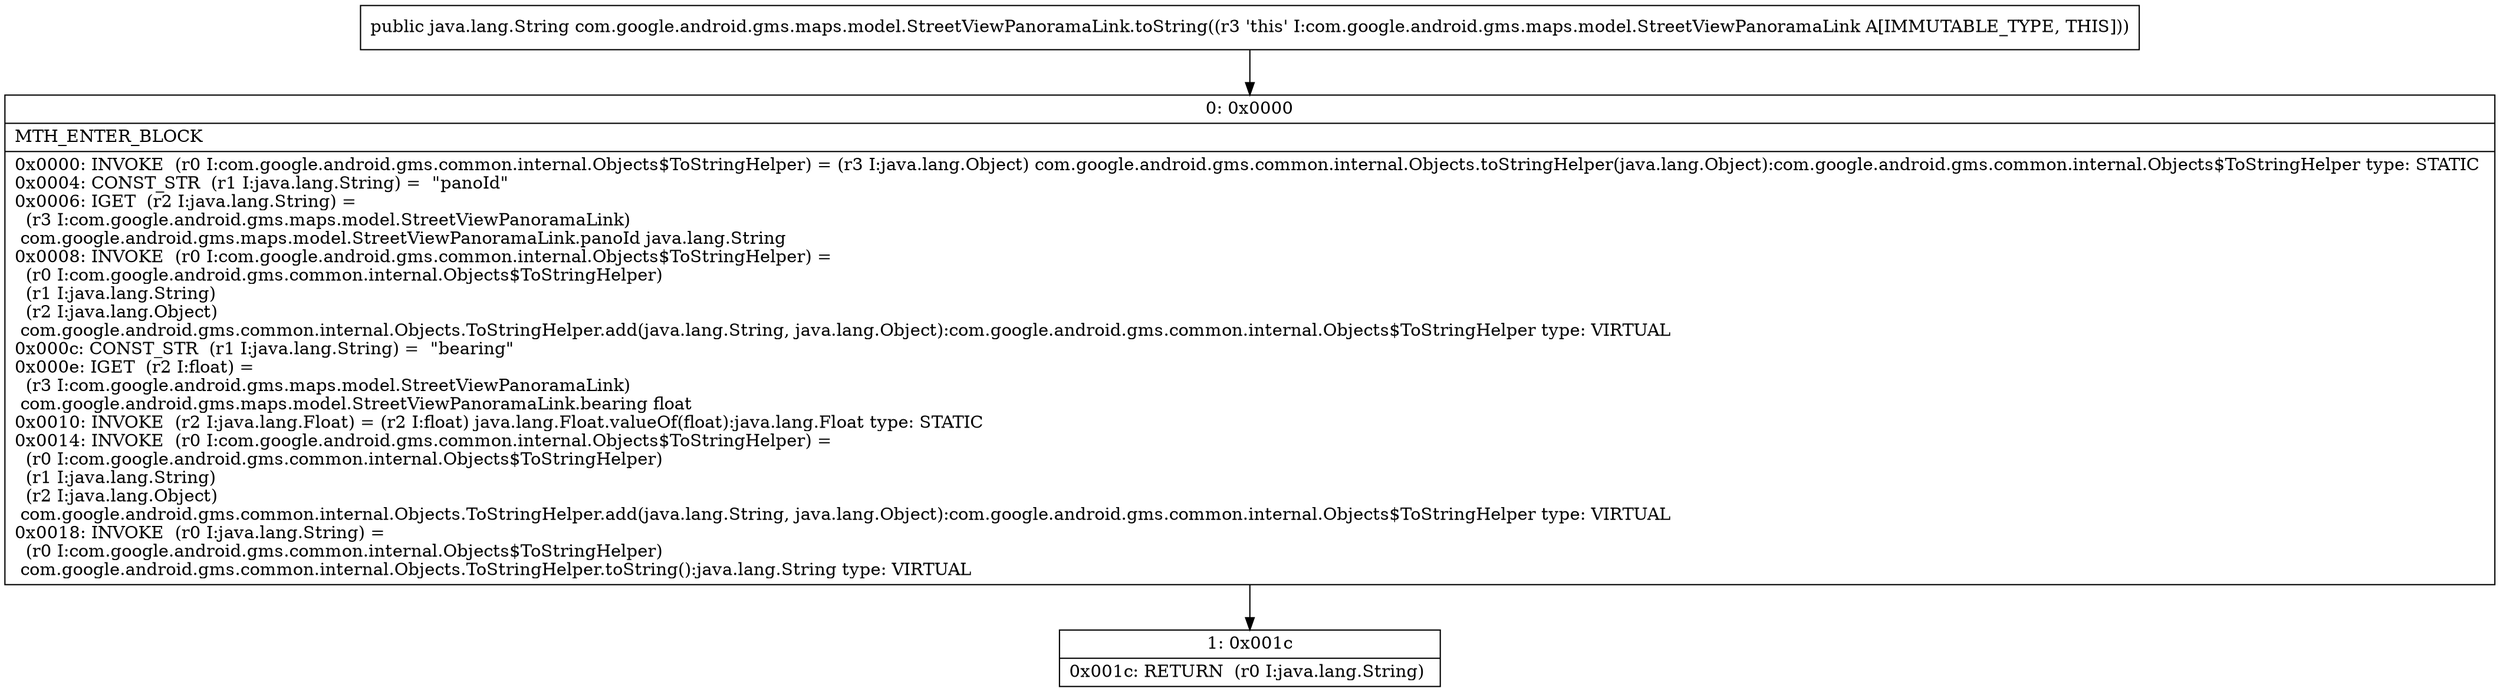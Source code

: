 digraph "CFG forcom.google.android.gms.maps.model.StreetViewPanoramaLink.toString()Ljava\/lang\/String;" {
Node_0 [shape=record,label="{0\:\ 0x0000|MTH_ENTER_BLOCK\l|0x0000: INVOKE  (r0 I:com.google.android.gms.common.internal.Objects$ToStringHelper) = (r3 I:java.lang.Object) com.google.android.gms.common.internal.Objects.toStringHelper(java.lang.Object):com.google.android.gms.common.internal.Objects$ToStringHelper type: STATIC \l0x0004: CONST_STR  (r1 I:java.lang.String) =  \"panoId\" \l0x0006: IGET  (r2 I:java.lang.String) = \l  (r3 I:com.google.android.gms.maps.model.StreetViewPanoramaLink)\l com.google.android.gms.maps.model.StreetViewPanoramaLink.panoId java.lang.String \l0x0008: INVOKE  (r0 I:com.google.android.gms.common.internal.Objects$ToStringHelper) = \l  (r0 I:com.google.android.gms.common.internal.Objects$ToStringHelper)\l  (r1 I:java.lang.String)\l  (r2 I:java.lang.Object)\l com.google.android.gms.common.internal.Objects.ToStringHelper.add(java.lang.String, java.lang.Object):com.google.android.gms.common.internal.Objects$ToStringHelper type: VIRTUAL \l0x000c: CONST_STR  (r1 I:java.lang.String) =  \"bearing\" \l0x000e: IGET  (r2 I:float) = \l  (r3 I:com.google.android.gms.maps.model.StreetViewPanoramaLink)\l com.google.android.gms.maps.model.StreetViewPanoramaLink.bearing float \l0x0010: INVOKE  (r2 I:java.lang.Float) = (r2 I:float) java.lang.Float.valueOf(float):java.lang.Float type: STATIC \l0x0014: INVOKE  (r0 I:com.google.android.gms.common.internal.Objects$ToStringHelper) = \l  (r0 I:com.google.android.gms.common.internal.Objects$ToStringHelper)\l  (r1 I:java.lang.String)\l  (r2 I:java.lang.Object)\l com.google.android.gms.common.internal.Objects.ToStringHelper.add(java.lang.String, java.lang.Object):com.google.android.gms.common.internal.Objects$ToStringHelper type: VIRTUAL \l0x0018: INVOKE  (r0 I:java.lang.String) = \l  (r0 I:com.google.android.gms.common.internal.Objects$ToStringHelper)\l com.google.android.gms.common.internal.Objects.ToStringHelper.toString():java.lang.String type: VIRTUAL \l}"];
Node_1 [shape=record,label="{1\:\ 0x001c|0x001c: RETURN  (r0 I:java.lang.String) \l}"];
MethodNode[shape=record,label="{public java.lang.String com.google.android.gms.maps.model.StreetViewPanoramaLink.toString((r3 'this' I:com.google.android.gms.maps.model.StreetViewPanoramaLink A[IMMUTABLE_TYPE, THIS])) }"];
MethodNode -> Node_0;
Node_0 -> Node_1;
}

